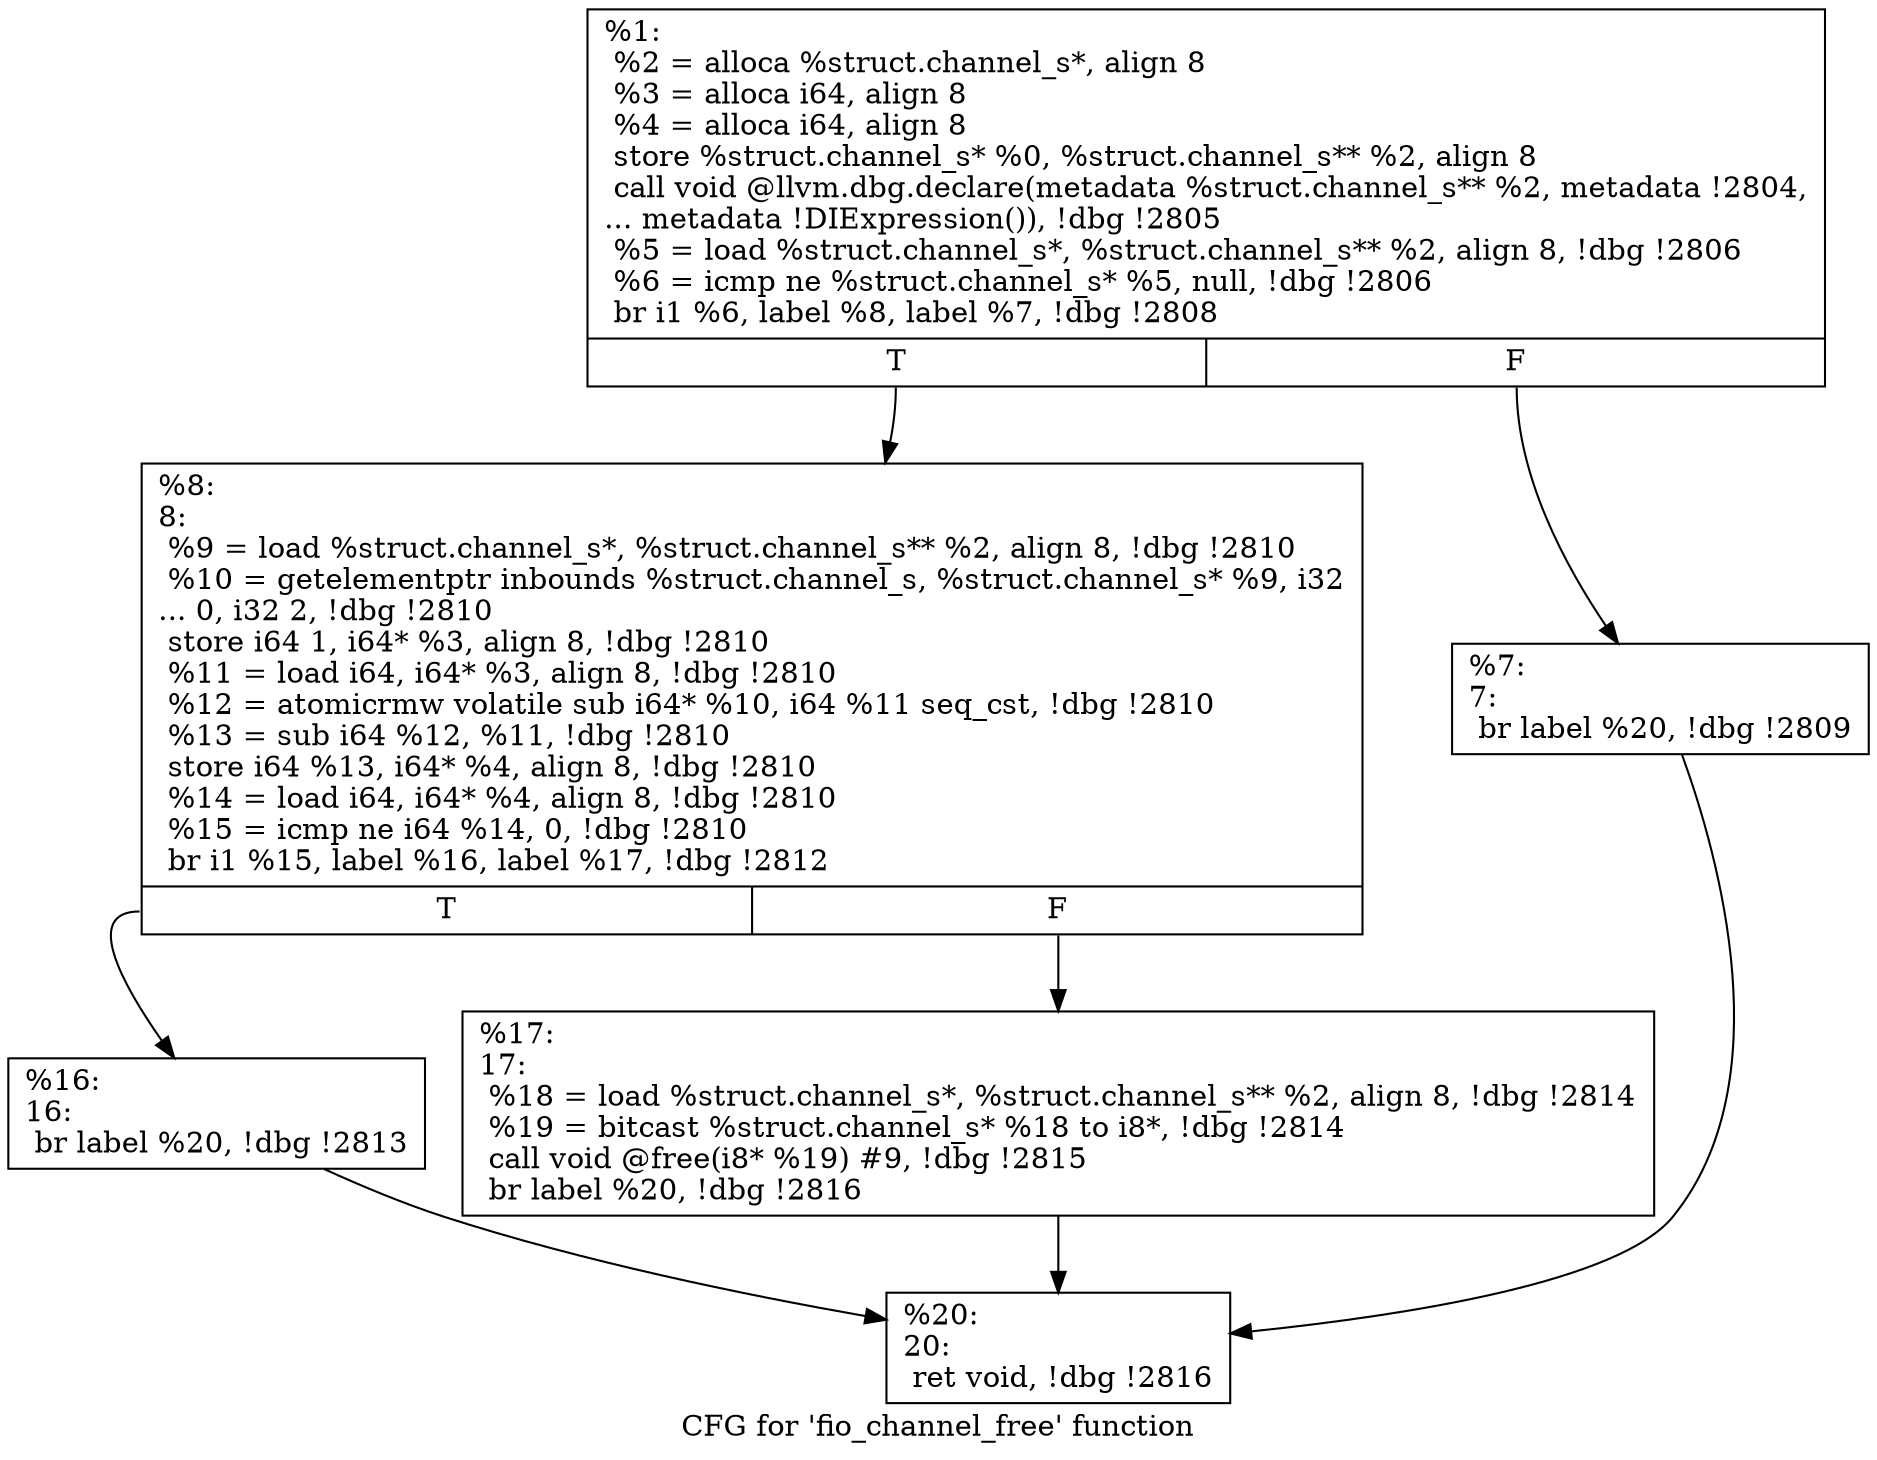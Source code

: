 digraph "CFG for 'fio_channel_free' function" {
	label="CFG for 'fio_channel_free' function";

	Node0x556851483180 [shape=record,label="{%1:\l  %2 = alloca %struct.channel_s*, align 8\l  %3 = alloca i64, align 8\l  %4 = alloca i64, align 8\l  store %struct.channel_s* %0, %struct.channel_s** %2, align 8\l  call void @llvm.dbg.declare(metadata %struct.channel_s** %2, metadata !2804,\l... metadata !DIExpression()), !dbg !2805\l  %5 = load %struct.channel_s*, %struct.channel_s** %2, align 8, !dbg !2806\l  %6 = icmp ne %struct.channel_s* %5, null, !dbg !2806\l  br i1 %6, label %8, label %7, !dbg !2808\l|{<s0>T|<s1>F}}"];
	Node0x556851483180:s0 -> Node0x556851485460;
	Node0x556851483180:s1 -> Node0x556851485410;
	Node0x556851485410 [shape=record,label="{%7:\l7:                                                \l  br label %20, !dbg !2809\l}"];
	Node0x556851485410 -> Node0x556851485550;
	Node0x556851485460 [shape=record,label="{%8:\l8:                                                \l  %9 = load %struct.channel_s*, %struct.channel_s** %2, align 8, !dbg !2810\l  %10 = getelementptr inbounds %struct.channel_s, %struct.channel_s* %9, i32\l... 0, i32 2, !dbg !2810\l  store i64 1, i64* %3, align 8, !dbg !2810\l  %11 = load i64, i64* %3, align 8, !dbg !2810\l  %12 = atomicrmw volatile sub i64* %10, i64 %11 seq_cst, !dbg !2810\l  %13 = sub i64 %12, %11, !dbg !2810\l  store i64 %13, i64* %4, align 8, !dbg !2810\l  %14 = load i64, i64* %4, align 8, !dbg !2810\l  %15 = icmp ne i64 %14, 0, !dbg !2810\l  br i1 %15, label %16, label %17, !dbg !2812\l|{<s0>T|<s1>F}}"];
	Node0x556851485460:s0 -> Node0x5568514854b0;
	Node0x556851485460:s1 -> Node0x556851485500;
	Node0x5568514854b0 [shape=record,label="{%16:\l16:                                               \l  br label %20, !dbg !2813\l}"];
	Node0x5568514854b0 -> Node0x556851485550;
	Node0x556851485500 [shape=record,label="{%17:\l17:                                               \l  %18 = load %struct.channel_s*, %struct.channel_s** %2, align 8, !dbg !2814\l  %19 = bitcast %struct.channel_s* %18 to i8*, !dbg !2814\l  call void @free(i8* %19) #9, !dbg !2815\l  br label %20, !dbg !2816\l}"];
	Node0x556851485500 -> Node0x556851485550;
	Node0x556851485550 [shape=record,label="{%20:\l20:                                               \l  ret void, !dbg !2816\l}"];
}
